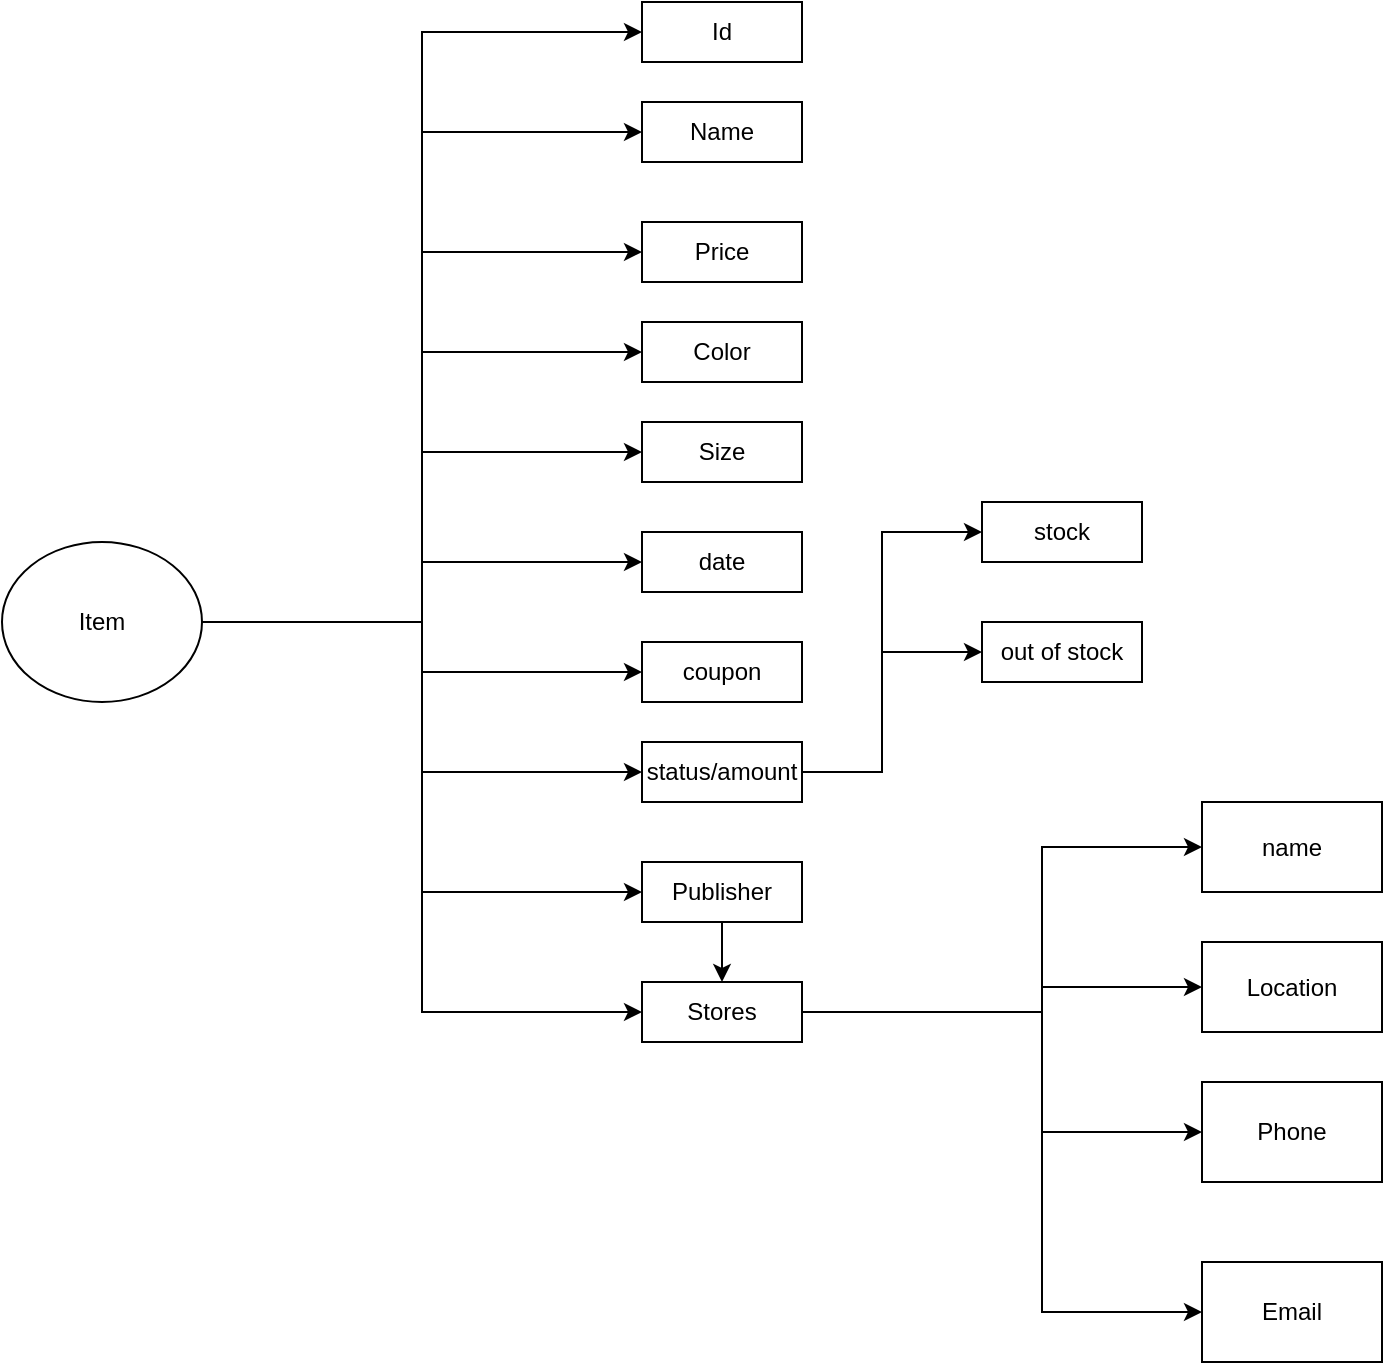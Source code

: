 <mxfile version="22.0.4" type="github">
  <diagram name="Page-1" id="5f0bae14-7c28-e335-631c-24af17079c00">
    <mxGraphModel dx="1434" dy="758" grid="1" gridSize="10" guides="1" tooltips="1" connect="1" arrows="1" fold="1" page="1" pageScale="1" pageWidth="1100" pageHeight="850" background="none" math="0" shadow="0">
      <root>
        <mxCell id="0" />
        <mxCell id="1" parent="0" />
        <mxCell id="S9VukQKZtG6OWsave5vG-4" value="" style="edgeStyle=orthogonalEdgeStyle;rounded=0;orthogonalLoop=1;jettySize=auto;html=1;entryX=0;entryY=0.5;entryDx=0;entryDy=0;" parent="1" source="S9VukQKZtG6OWsave5vG-2" target="S9VukQKZtG6OWsave5vG-3" edge="1">
          <mxGeometry relative="1" as="geometry" />
        </mxCell>
        <mxCell id="S9VukQKZtG6OWsave5vG-25" style="edgeStyle=orthogonalEdgeStyle;rounded=0;orthogonalLoop=1;jettySize=auto;html=1;entryX=0;entryY=0.5;entryDx=0;entryDy=0;" parent="1" source="S9VukQKZtG6OWsave5vG-2" target="S9VukQKZtG6OWsave5vG-5" edge="1">
          <mxGeometry relative="1" as="geometry" />
        </mxCell>
        <mxCell id="S9VukQKZtG6OWsave5vG-26" style="edgeStyle=orthogonalEdgeStyle;rounded=0;orthogonalLoop=1;jettySize=auto;html=1;entryX=0;entryY=0.5;entryDx=0;entryDy=0;" parent="1" source="S9VukQKZtG6OWsave5vG-2" target="S9VukQKZtG6OWsave5vG-6" edge="1">
          <mxGeometry relative="1" as="geometry" />
        </mxCell>
        <mxCell id="S9VukQKZtG6OWsave5vG-27" style="edgeStyle=orthogonalEdgeStyle;rounded=0;orthogonalLoop=1;jettySize=auto;html=1;entryX=0;entryY=0.5;entryDx=0;entryDy=0;" parent="1" source="S9VukQKZtG6OWsave5vG-2" target="S9VukQKZtG6OWsave5vG-7" edge="1">
          <mxGeometry relative="1" as="geometry" />
        </mxCell>
        <mxCell id="S9VukQKZtG6OWsave5vG-28" style="edgeStyle=orthogonalEdgeStyle;rounded=0;orthogonalLoop=1;jettySize=auto;html=1;entryX=0;entryY=0.5;entryDx=0;entryDy=0;" parent="1" source="S9VukQKZtG6OWsave5vG-2" target="S9VukQKZtG6OWsave5vG-8" edge="1">
          <mxGeometry relative="1" as="geometry" />
        </mxCell>
        <mxCell id="S9VukQKZtG6OWsave5vG-29" style="edgeStyle=orthogonalEdgeStyle;rounded=0;orthogonalLoop=1;jettySize=auto;html=1;entryX=0;entryY=0.5;entryDx=0;entryDy=0;" parent="1" source="S9VukQKZtG6OWsave5vG-2" target="S9VukQKZtG6OWsave5vG-9" edge="1">
          <mxGeometry relative="1" as="geometry" />
        </mxCell>
        <mxCell id="S9VukQKZtG6OWsave5vG-30" style="edgeStyle=orthogonalEdgeStyle;rounded=0;orthogonalLoop=1;jettySize=auto;html=1;entryX=0;entryY=0.5;entryDx=0;entryDy=0;" parent="1" source="S9VukQKZtG6OWsave5vG-2" target="S9VukQKZtG6OWsave5vG-11" edge="1">
          <mxGeometry relative="1" as="geometry" />
        </mxCell>
        <mxCell id="S9VukQKZtG6OWsave5vG-31" style="edgeStyle=orthogonalEdgeStyle;rounded=0;orthogonalLoop=1;jettySize=auto;html=1;entryX=0;entryY=0.5;entryDx=0;entryDy=0;" parent="1" source="S9VukQKZtG6OWsave5vG-2" target="S9VukQKZtG6OWsave5vG-13" edge="1">
          <mxGeometry relative="1" as="geometry" />
        </mxCell>
        <mxCell id="S9VukQKZtG6OWsave5vG-32" style="edgeStyle=orthogonalEdgeStyle;rounded=0;orthogonalLoop=1;jettySize=auto;html=1;entryX=0;entryY=0.5;entryDx=0;entryDy=0;" parent="1" source="S9VukQKZtG6OWsave5vG-2" target="S9VukQKZtG6OWsave5vG-10" edge="1">
          <mxGeometry relative="1" as="geometry" />
        </mxCell>
        <mxCell id="S9VukQKZtG6OWsave5vG-33" style="edgeStyle=orthogonalEdgeStyle;rounded=0;orthogonalLoop=1;jettySize=auto;html=1;entryX=0;entryY=0.5;entryDx=0;entryDy=0;" parent="1" source="S9VukQKZtG6OWsave5vG-2" target="S9VukQKZtG6OWsave5vG-12" edge="1">
          <mxGeometry relative="1" as="geometry" />
        </mxCell>
        <mxCell id="S9VukQKZtG6OWsave5vG-2" value="Item" style="ellipse;whiteSpace=wrap;html=1;" parent="1" vertex="1">
          <mxGeometry x="30" y="430" width="100" height="80" as="geometry" />
        </mxCell>
        <mxCell id="S9VukQKZtG6OWsave5vG-3" value="Id" style="whiteSpace=wrap;html=1;" parent="1" vertex="1">
          <mxGeometry x="350" y="160" width="80" height="30" as="geometry" />
        </mxCell>
        <mxCell id="S9VukQKZtG6OWsave5vG-5" value="Name" style="whiteSpace=wrap;html=1;" parent="1" vertex="1">
          <mxGeometry x="350" y="210" width="80" height="30" as="geometry" />
        </mxCell>
        <mxCell id="S9VukQKZtG6OWsave5vG-6" value="Price" style="whiteSpace=wrap;html=1;" parent="1" vertex="1">
          <mxGeometry x="350" y="270" width="80" height="30" as="geometry" />
        </mxCell>
        <mxCell id="S9VukQKZtG6OWsave5vG-7" value="Color" style="whiteSpace=wrap;html=1;" parent="1" vertex="1">
          <mxGeometry x="350" y="320" width="80" height="30" as="geometry" />
        </mxCell>
        <mxCell id="S9VukQKZtG6OWsave5vG-8" value="Size" style="whiteSpace=wrap;html=1;" parent="1" vertex="1">
          <mxGeometry x="350" y="370" width="80" height="30" as="geometry" />
        </mxCell>
        <mxCell id="S9VukQKZtG6OWsave5vG-9" value="date" style="whiteSpace=wrap;html=1;" parent="1" vertex="1">
          <mxGeometry x="350" y="425" width="80" height="30" as="geometry" />
        </mxCell>
        <mxCell id="0CbIzwkUAEzrRN4CC4WN-1" value="" style="edgeStyle=orthogonalEdgeStyle;rounded=0;orthogonalLoop=1;jettySize=auto;html=1;" edge="1" parent="1" source="S9VukQKZtG6OWsave5vG-10" target="S9VukQKZtG6OWsave5vG-12">
          <mxGeometry relative="1" as="geometry" />
        </mxCell>
        <mxCell id="S9VukQKZtG6OWsave5vG-10" value="Publisher" style="whiteSpace=wrap;html=1;" parent="1" vertex="1">
          <mxGeometry x="350" y="590" width="80" height="30" as="geometry" />
        </mxCell>
        <mxCell id="S9VukQKZtG6OWsave5vG-11" value="coupon" style="whiteSpace=wrap;html=1;" parent="1" vertex="1">
          <mxGeometry x="350" y="480" width="80" height="30" as="geometry" />
        </mxCell>
        <mxCell id="S9VukQKZtG6OWsave5vG-23" style="edgeStyle=orthogonalEdgeStyle;rounded=0;orthogonalLoop=1;jettySize=auto;html=1;entryX=0;entryY=0.5;entryDx=0;entryDy=0;" parent="1" source="S9VukQKZtG6OWsave5vG-12" target="S9VukQKZtG6OWsave5vG-17" edge="1">
          <mxGeometry relative="1" as="geometry">
            <Array as="points">
              <mxPoint x="550" y="665" />
              <mxPoint x="550" y="725" />
            </Array>
          </mxGeometry>
        </mxCell>
        <mxCell id="S9VukQKZtG6OWsave5vG-34" style="edgeStyle=orthogonalEdgeStyle;rounded=0;orthogonalLoop=1;jettySize=auto;html=1;entryX=0;entryY=0.5;entryDx=0;entryDy=0;" parent="1" source="S9VukQKZtG6OWsave5vG-12" target="S9VukQKZtG6OWsave5vG-14" edge="1">
          <mxGeometry relative="1" as="geometry">
            <Array as="points">
              <mxPoint x="550" y="665" />
              <mxPoint x="550" y="583" />
            </Array>
          </mxGeometry>
        </mxCell>
        <mxCell id="S9VukQKZtG6OWsave5vG-35" style="edgeStyle=orthogonalEdgeStyle;rounded=0;orthogonalLoop=1;jettySize=auto;html=1;entryX=0;entryY=0.5;entryDx=0;entryDy=0;" parent="1" source="S9VukQKZtG6OWsave5vG-12" target="S9VukQKZtG6OWsave5vG-18" edge="1">
          <mxGeometry relative="1" as="geometry">
            <Array as="points">
              <mxPoint x="550" y="665" />
              <mxPoint x="550" y="815" />
            </Array>
          </mxGeometry>
        </mxCell>
        <mxCell id="S9VukQKZtG6OWsave5vG-36" style="edgeStyle=orthogonalEdgeStyle;rounded=0;orthogonalLoop=1;jettySize=auto;html=1;entryX=0;entryY=0.5;entryDx=0;entryDy=0;" parent="1" source="S9VukQKZtG6OWsave5vG-12" target="S9VukQKZtG6OWsave5vG-16" edge="1">
          <mxGeometry relative="1" as="geometry">
            <Array as="points">
              <mxPoint x="550" y="665" />
              <mxPoint x="550" y="653" />
            </Array>
          </mxGeometry>
        </mxCell>
        <mxCell id="S9VukQKZtG6OWsave5vG-12" value="Stores" style="whiteSpace=wrap;html=1;" parent="1" vertex="1">
          <mxGeometry x="350" y="650" width="80" height="30" as="geometry" />
        </mxCell>
        <mxCell id="S9VukQKZtG6OWsave5vG-38" value="" style="edgeStyle=orthogonalEdgeStyle;rounded=0;orthogonalLoop=1;jettySize=auto;html=1;entryX=0;entryY=0.5;entryDx=0;entryDy=0;" parent="1" source="S9VukQKZtG6OWsave5vG-13" target="S9VukQKZtG6OWsave5vG-37" edge="1">
          <mxGeometry relative="1" as="geometry">
            <Array as="points">
              <mxPoint x="470" y="545" />
              <mxPoint x="470" y="425" />
            </Array>
          </mxGeometry>
        </mxCell>
        <mxCell id="S9VukQKZtG6OWsave5vG-40" style="edgeStyle=orthogonalEdgeStyle;rounded=0;orthogonalLoop=1;jettySize=auto;html=1;entryX=0;entryY=0.5;entryDx=0;entryDy=0;" parent="1" source="S9VukQKZtG6OWsave5vG-13" target="S9VukQKZtG6OWsave5vG-39" edge="1">
          <mxGeometry relative="1" as="geometry">
            <Array as="points">
              <mxPoint x="470" y="545" />
              <mxPoint x="470" y="485" />
            </Array>
          </mxGeometry>
        </mxCell>
        <mxCell id="S9VukQKZtG6OWsave5vG-13" value="status/amount" style="whiteSpace=wrap;html=1;" parent="1" vertex="1">
          <mxGeometry x="350" y="530" width="80" height="30" as="geometry" />
        </mxCell>
        <mxCell id="S9VukQKZtG6OWsave5vG-14" value="name" style="whiteSpace=wrap;html=1;" parent="1" vertex="1">
          <mxGeometry x="630" y="560" width="90" height="45" as="geometry" />
        </mxCell>
        <mxCell id="S9VukQKZtG6OWsave5vG-16" value="Location" style="whiteSpace=wrap;html=1;" parent="1" vertex="1">
          <mxGeometry x="630" y="630" width="90" height="45" as="geometry" />
        </mxCell>
        <mxCell id="S9VukQKZtG6OWsave5vG-17" value="Phone" style="whiteSpace=wrap;html=1;" parent="1" vertex="1">
          <mxGeometry x="630" y="700" width="90" height="50" as="geometry" />
        </mxCell>
        <mxCell id="S9VukQKZtG6OWsave5vG-18" value="Email" style="whiteSpace=wrap;html=1;" parent="1" vertex="1">
          <mxGeometry x="630" y="790" width="90" height="50" as="geometry" />
        </mxCell>
        <mxCell id="S9VukQKZtG6OWsave5vG-37" value="stock" style="whiteSpace=wrap;html=1;" parent="1" vertex="1">
          <mxGeometry x="520" y="410" width="80" height="30" as="geometry" />
        </mxCell>
        <mxCell id="S9VukQKZtG6OWsave5vG-39" value="out of stock" style="whiteSpace=wrap;html=1;" parent="1" vertex="1">
          <mxGeometry x="520" y="470" width="80" height="30" as="geometry" />
        </mxCell>
      </root>
    </mxGraphModel>
  </diagram>
</mxfile>
